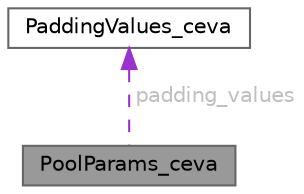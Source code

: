 digraph "PoolParams_ceva"
{
 // LATEX_PDF_SIZE
  bgcolor="transparent";
  edge [fontname=Helvetica,fontsize=10,labelfontname=Helvetica,labelfontsize=10];
  node [fontname=Helvetica,fontsize=10,shape=box,height=0.2,width=0.4];
  Node1 [id="Node000001",label="PoolParams_ceva",height=0.2,width=0.4,color="gray40", fillcolor="grey60", style="filled", fontcolor="black",tooltip=" "];
  Node2 -> Node1 [id="edge2_Node000001_Node000002",dir="back",color="darkorchid3",style="dashed",tooltip=" ",label=" padding_values",fontcolor="grey" ];
  Node2 [id="Node000002",label="PaddingValues_ceva",height=0.2,width=0.4,color="gray40", fillcolor="white", style="filled",URL="$struct_padding_values__ceva.html",tooltip=" "];
}
